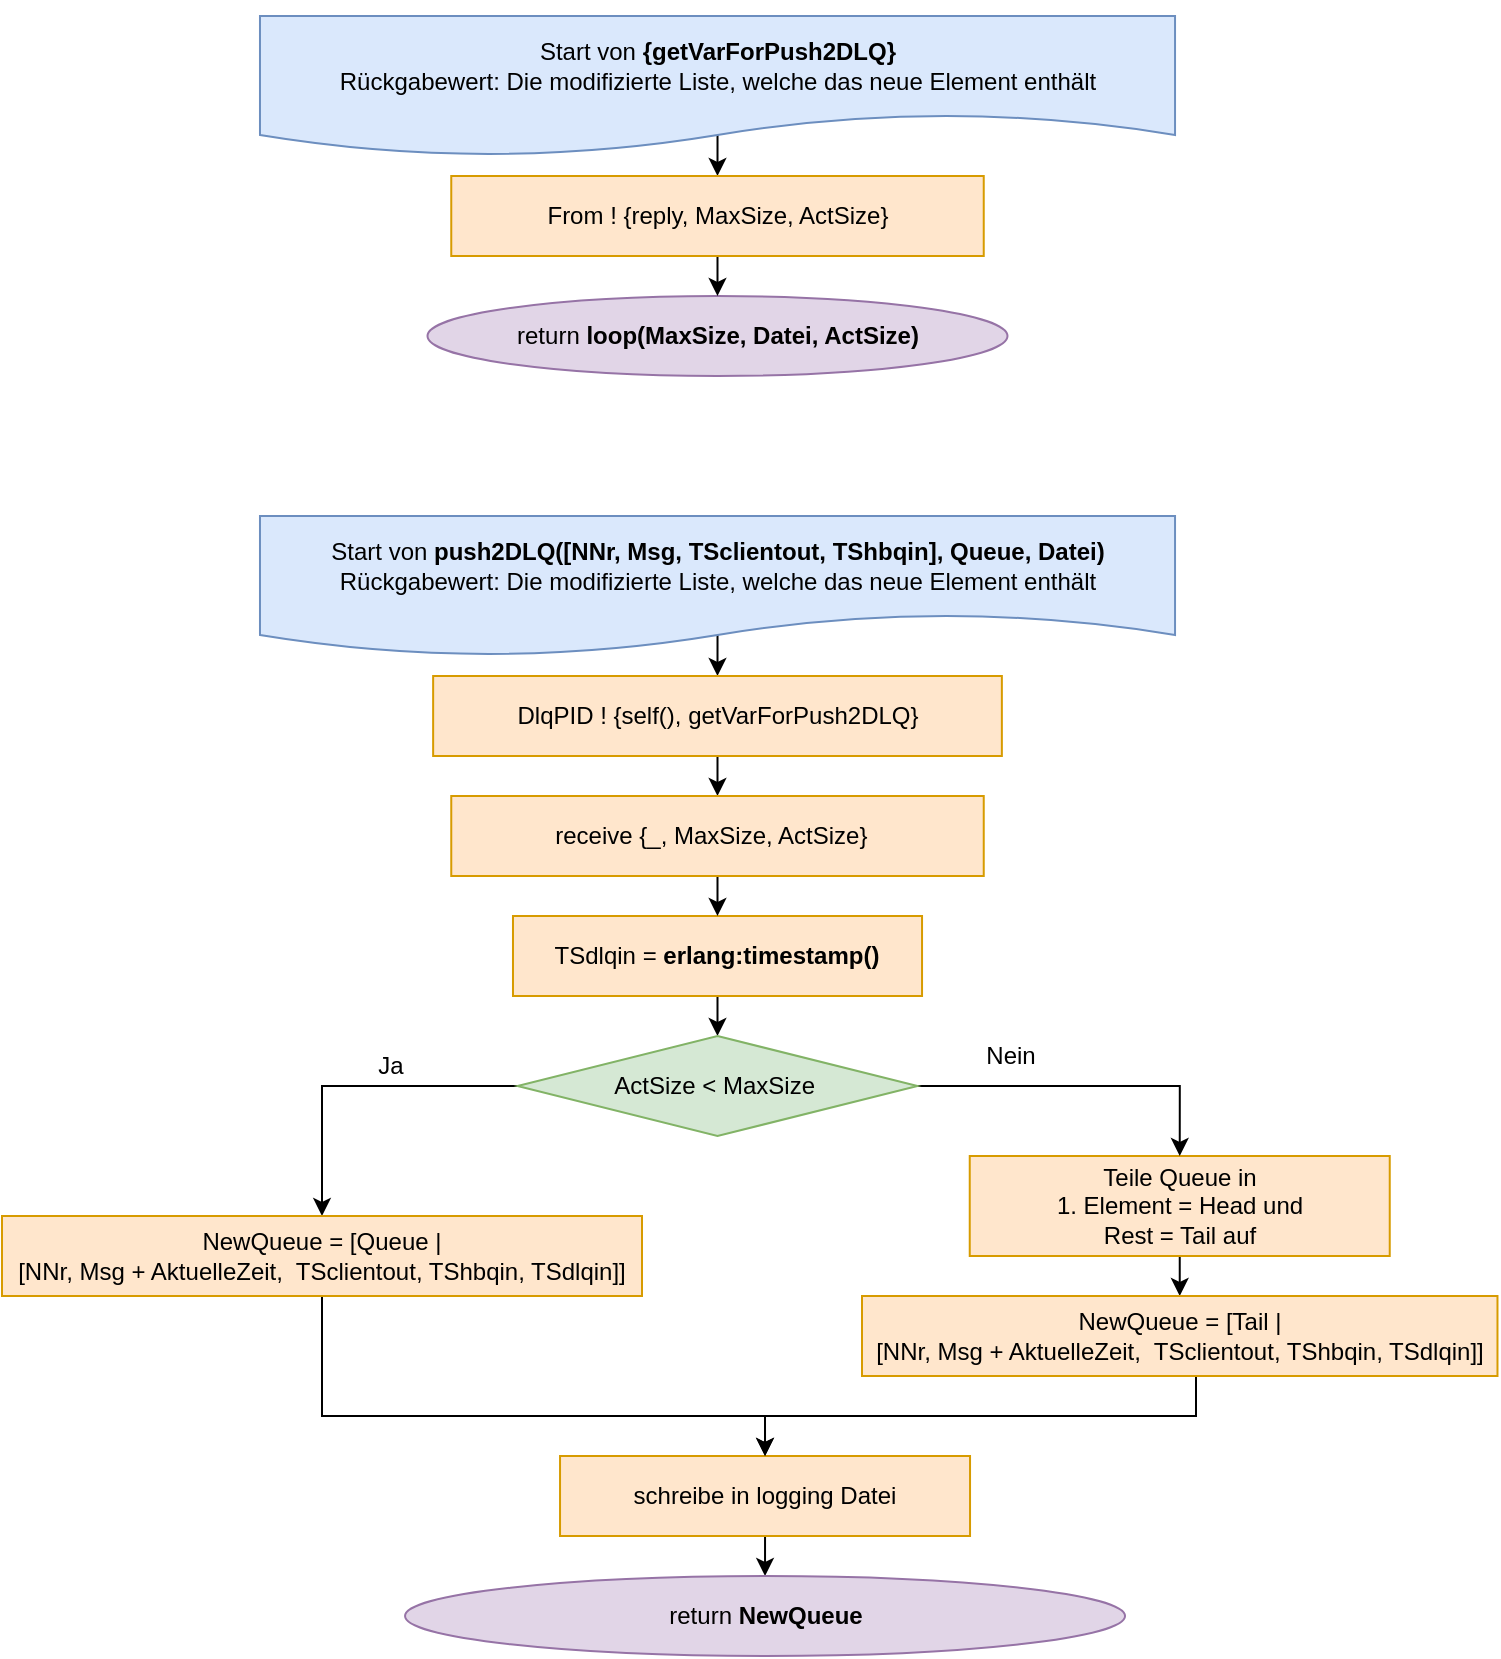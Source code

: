 <mxfile version="15.8.7" type="device"><diagram id="C5RBs43oDa-KdzZeNtuy" name="Page-1"><mxGraphModel dx="3046" dy="1046" grid="1" gridSize="10" guides="1" tooltips="1" connect="1" arrows="1" fold="1" page="1" pageScale="1" pageWidth="827" pageHeight="1169" math="0" shadow="0"><root><mxCell id="WIyWlLk6GJQsqaUBKTNV-0"/><mxCell id="WIyWlLk6GJQsqaUBKTNV-1" parent="WIyWlLk6GJQsqaUBKTNV-0"/><mxCell id="1YsZhdJ623FsuGFN0_vJ-9" style="edgeStyle=orthogonalEdgeStyle;rounded=0;orthogonalLoop=1;jettySize=auto;html=1;exitX=0.5;exitY=0;exitDx=0;exitDy=0;entryX=0.5;entryY=0;entryDx=0;entryDy=0;" edge="1" parent="WIyWlLk6GJQsqaUBKTNV-1" source="RlddpHbAyGk5wuKwECdA-0" target="1YsZhdJ623FsuGFN0_vJ-0"><mxGeometry relative="1" as="geometry"><Array as="points"><mxPoint x="-1232.01" y="70"/><mxPoint x="-1232.01" y="70"/></Array></mxGeometry></mxCell><mxCell id="RlddpHbAyGk5wuKwECdA-0" value="Start von &lt;b&gt;{getVarForPush2DLQ}&lt;/b&gt;&lt;br&gt;Rückgabewert: Die modifizierte Liste, welche das neue Element enthält" style="shape=document;whiteSpace=wrap;html=1;boundedLbl=1;fillColor=#dae8fc;strokeColor=#6c8ebf;" parent="WIyWlLk6GJQsqaUBKTNV-1" vertex="1"><mxGeometry x="-1461.01" y="60" width="457.53" height="70" as="geometry"/></mxCell><mxCell id="1YsZhdJ623FsuGFN0_vJ-8" style="edgeStyle=orthogonalEdgeStyle;rounded=0;orthogonalLoop=1;jettySize=auto;html=1;exitX=0.5;exitY=1;exitDx=0;exitDy=0;entryX=0.5;entryY=0;entryDx=0;entryDy=0;" edge="1" parent="WIyWlLk6GJQsqaUBKTNV-1" source="CrBFzftgOQ0S_pDY9bDy-1" target="qVk5Lb48RRkbQ2lrYv4r-28"><mxGeometry relative="1" as="geometry"/></mxCell><mxCell id="CrBFzftgOQ0S_pDY9bDy-1" value="TSdlqin = &lt;b&gt;erlang:timestamp()&lt;/b&gt;" style="rounded=0;whiteSpace=wrap;html=1;fillColor=#ffe6cc;strokeColor=#d79b00;" parent="WIyWlLk6GJQsqaUBKTNV-1" vertex="1"><mxGeometry x="-1334.51" y="510" width="204.53" height="40" as="geometry"/></mxCell><mxCell id="1YsZhdJ623FsuGFN0_vJ-3" style="edgeStyle=orthogonalEdgeStyle;rounded=0;orthogonalLoop=1;jettySize=auto;html=1;exitX=0.5;exitY=1;exitDx=0;exitDy=0;entryX=0.5;entryY=0;entryDx=0;entryDy=0;" edge="1" parent="WIyWlLk6GJQsqaUBKTNV-1" source="qVk5Lb48RRkbQ2lrYv4r-26" target="6fS4ZqIH22SqP3B-wzQV-6"><mxGeometry relative="1" as="geometry"/></mxCell><mxCell id="qVk5Lb48RRkbQ2lrYv4r-26" value="Teile Queue in&lt;br&gt;1. Element = Head und&lt;br&gt;Rest = Tail auf" style="rounded=0;whiteSpace=wrap;html=1;fillColor=#ffe6cc;strokeColor=#d79b00;" parent="WIyWlLk6GJQsqaUBKTNV-1" vertex="1"><mxGeometry x="-1106.13" y="630" width="210" height="50" as="geometry"/></mxCell><mxCell id="6fS4ZqIH22SqP3B-wzQV-9" style="edgeStyle=orthogonalEdgeStyle;rounded=0;orthogonalLoop=1;jettySize=auto;html=1;exitX=1;exitY=0.5;exitDx=0;exitDy=0;entryX=0.5;entryY=0;entryDx=0;entryDy=0;" parent="WIyWlLk6GJQsqaUBKTNV-1" target="qVk5Lb48RRkbQ2lrYv4r-26" edge="1" source="qVk5Lb48RRkbQ2lrYv4r-28"><mxGeometry relative="1" as="geometry"><mxPoint x="-1183.56" y="635" as="sourcePoint"/></mxGeometry></mxCell><mxCell id="fHHTHfqxL1TjuP7j_xYP-1" style="edgeStyle=orthogonalEdgeStyle;rounded=0;orthogonalLoop=1;jettySize=auto;html=1;exitX=0;exitY=0.5;exitDx=0;exitDy=0;entryX=0.5;entryY=0;entryDx=0;entryDy=0;" parent="WIyWlLk6GJQsqaUBKTNV-1" source="qVk5Lb48RRkbQ2lrYv4r-28" target="6fS4ZqIH22SqP3B-wzQV-5" edge="1"><mxGeometry relative="1" as="geometry"/></mxCell><mxCell id="qVk5Lb48RRkbQ2lrYv4r-28" value="&lt;span style=&quot;font-weight: normal&quot;&gt;ActSize &amp;lt; MaxSize&amp;nbsp;&lt;/span&gt;" style="rhombus;whiteSpace=wrap;html=1;rounded=0;fillColor=#d5e8d4;strokeColor=#82b366;fontStyle=1" parent="WIyWlLk6GJQsqaUBKTNV-1" vertex="1"><mxGeometry x="-1332.25" y="570" width="200" height="50" as="geometry"/></mxCell><mxCell id="qVk5Lb48RRkbQ2lrYv4r-34" value="Ja" style="text;html=1;align=center;verticalAlign=middle;resizable=0;points=[];autosize=1;strokeColor=none;fillColor=none;" parent="WIyWlLk6GJQsqaUBKTNV-1" vertex="1"><mxGeometry x="-1410.98" y="575" width="30" height="20" as="geometry"/></mxCell><mxCell id="qVk5Lb48RRkbQ2lrYv4r-35" value="Nein" style="text;html=1;align=center;verticalAlign=middle;resizable=0;points=[];autosize=1;strokeColor=none;fillColor=none;" parent="WIyWlLk6GJQsqaUBKTNV-1" vertex="1"><mxGeometry x="-1105.98" y="570" width="40" height="20" as="geometry"/></mxCell><mxCell id="1YsZhdJ623FsuGFN0_vJ-4" style="edgeStyle=orthogonalEdgeStyle;rounded=0;orthogonalLoop=1;jettySize=auto;html=1;exitX=0.5;exitY=1;exitDx=0;exitDy=0;entryX=0.5;entryY=0;entryDx=0;entryDy=0;" edge="1" parent="WIyWlLk6GJQsqaUBKTNV-1" source="zgpv6cG03eKGr1xj_AsK-1" target="6fS4ZqIH22SqP3B-wzQV-7"><mxGeometry relative="1" as="geometry"/></mxCell><mxCell id="zgpv6cG03eKGr1xj_AsK-1" value="schreibe in logging Datei" style="rounded=0;whiteSpace=wrap;html=1;fillColor=#ffe6cc;strokeColor=#d79b00;" parent="WIyWlLk6GJQsqaUBKTNV-1" vertex="1"><mxGeometry x="-1310.98" y="780" width="205" height="40" as="geometry"/></mxCell><mxCell id="1YsZhdJ623FsuGFN0_vJ-5" style="edgeStyle=orthogonalEdgeStyle;rounded=0;orthogonalLoop=1;jettySize=auto;html=1;exitX=0.5;exitY=0;exitDx=0;exitDy=0;entryX=0.5;entryY=0;entryDx=0;entryDy=0;" edge="1" parent="WIyWlLk6GJQsqaUBKTNV-1" source="6fS4ZqIH22SqP3B-wzQV-0" target="6fS4ZqIH22SqP3B-wzQV-1"><mxGeometry relative="1" as="geometry"><Array as="points"><mxPoint x="-1232.01" y="320"/><mxPoint x="-1232.01" y="320"/></Array></mxGeometry></mxCell><mxCell id="6fS4ZqIH22SqP3B-wzQV-0" value="Start von &lt;b&gt;push2DLQ([NNr, Msg, TSclientout, TShbqin], Queue, Datei)&lt;/b&gt;&lt;br&gt;Rückgabewert: Die modifizierte Liste, welche das neue Element enthält" style="shape=document;whiteSpace=wrap;html=1;boundedLbl=1;fillColor=#dae8fc;strokeColor=#6c8ebf;" parent="WIyWlLk6GJQsqaUBKTNV-1" vertex="1"><mxGeometry x="-1461.01" y="310" width="457.53" height="70" as="geometry"/></mxCell><mxCell id="1YsZhdJ623FsuGFN0_vJ-6" style="edgeStyle=orthogonalEdgeStyle;rounded=0;orthogonalLoop=1;jettySize=auto;html=1;exitX=0.5;exitY=1;exitDx=0;exitDy=0;entryX=0.5;entryY=0;entryDx=0;entryDy=0;" edge="1" parent="WIyWlLk6GJQsqaUBKTNV-1" source="6fS4ZqIH22SqP3B-wzQV-1" target="6fS4ZqIH22SqP3B-wzQV-3"><mxGeometry relative="1" as="geometry"/></mxCell><mxCell id="6fS4ZqIH22SqP3B-wzQV-1" value="DlqPID ! {self(), getVarForPush2DLQ}" style="rounded=0;whiteSpace=wrap;html=1;fillColor=#ffe6cc;strokeColor=#d79b00;" parent="WIyWlLk6GJQsqaUBKTNV-1" vertex="1"><mxGeometry x="-1374.43" y="390" width="284.36" height="40" as="geometry"/></mxCell><mxCell id="6fS4ZqIH22SqP3B-wzQV-2" value="return &lt;b&gt;loop(MaxSize, Datei, ActSize)&lt;/b&gt;" style="ellipse;whiteSpace=wrap;html=1;rounded=0;fillColor=#e1d5e7;strokeColor=#9673a6;" parent="WIyWlLk6GJQsqaUBKTNV-1" vertex="1"><mxGeometry x="-1377.25" y="200" width="290" height="40" as="geometry"/></mxCell><mxCell id="1YsZhdJ623FsuGFN0_vJ-7" style="edgeStyle=orthogonalEdgeStyle;rounded=0;orthogonalLoop=1;jettySize=auto;html=1;exitX=0.5;exitY=1;exitDx=0;exitDy=0;entryX=0.5;entryY=0;entryDx=0;entryDy=0;" edge="1" parent="WIyWlLk6GJQsqaUBKTNV-1" source="6fS4ZqIH22SqP3B-wzQV-3" target="CrBFzftgOQ0S_pDY9bDy-1"><mxGeometry relative="1" as="geometry"/></mxCell><mxCell id="6fS4ZqIH22SqP3B-wzQV-3" value="receive {_, MaxSize, ActSize}&amp;nbsp;&amp;nbsp;" style="rounded=0;whiteSpace=wrap;html=1;fillColor=#ffe6cc;strokeColor=#d79b00;" parent="WIyWlLk6GJQsqaUBKTNV-1" vertex="1"><mxGeometry x="-1365.37" y="450" width="266.24" height="40" as="geometry"/></mxCell><mxCell id="2OtvQFd0UT0qY8nlw0At-1" style="edgeStyle=orthogonalEdgeStyle;rounded=0;orthogonalLoop=1;jettySize=auto;html=1;exitX=0.5;exitY=1;exitDx=0;exitDy=0;entryX=0.5;entryY=0;entryDx=0;entryDy=0;" parent="WIyWlLk6GJQsqaUBKTNV-1" source="6fS4ZqIH22SqP3B-wzQV-5" target="zgpv6cG03eKGr1xj_AsK-1" edge="1"><mxGeometry relative="1" as="geometry"><Array as="points"><mxPoint x="-1430" y="760"/><mxPoint x="-1208" y="760"/></Array></mxGeometry></mxCell><mxCell id="6fS4ZqIH22SqP3B-wzQV-5" value="NewQueue =&amp;nbsp;[Queue | &lt;br&gt;[NNr, Msg + AktuelleZeit,&amp;nbsp; TSclientout, TShbqin, TSdlqin]]" style="rounded=0;whiteSpace=wrap;html=1;fillColor=#ffe6cc;strokeColor=#d79b00;" parent="WIyWlLk6GJQsqaUBKTNV-1" vertex="1"><mxGeometry x="-1590" y="660" width="320" height="40" as="geometry"/></mxCell><mxCell id="2OtvQFd0UT0qY8nlw0At-2" style="edgeStyle=orthogonalEdgeStyle;rounded=0;orthogonalLoop=1;jettySize=auto;html=1;exitX=0.5;exitY=1;exitDx=0;exitDy=0;entryX=0.5;entryY=0;entryDx=0;entryDy=0;" parent="WIyWlLk6GJQsqaUBKTNV-1" source="6fS4ZqIH22SqP3B-wzQV-6" target="zgpv6cG03eKGr1xj_AsK-1" edge="1"><mxGeometry relative="1" as="geometry"><Array as="points"><mxPoint x="-993" y="760"/><mxPoint x="-1208" y="760"/></Array></mxGeometry></mxCell><mxCell id="6fS4ZqIH22SqP3B-wzQV-6" value="NewQueue =&amp;nbsp;[Tail | &lt;br&gt;[NNr, Msg + AktuelleZeit,&amp;nbsp; TSclientout, TShbqin, TSdlqin]]" style="rounded=0;whiteSpace=wrap;html=1;fillColor=#ffe6cc;strokeColor=#d79b00;" parent="WIyWlLk6GJQsqaUBKTNV-1" vertex="1"><mxGeometry x="-1160" y="700" width="317.74" height="40" as="geometry"/></mxCell><mxCell id="6fS4ZqIH22SqP3B-wzQV-7" value="return &lt;b&gt;NewQueue&lt;/b&gt;" style="ellipse;whiteSpace=wrap;html=1;rounded=0;fillColor=#e1d5e7;strokeColor=#9673a6;" parent="WIyWlLk6GJQsqaUBKTNV-1" vertex="1"><mxGeometry x="-1388.48" y="840" width="360" height="40" as="geometry"/></mxCell><mxCell id="1YsZhdJ623FsuGFN0_vJ-10" style="edgeStyle=orthogonalEdgeStyle;rounded=0;orthogonalLoop=1;jettySize=auto;html=1;exitX=0.5;exitY=1;exitDx=0;exitDy=0;entryX=0.5;entryY=0;entryDx=0;entryDy=0;" edge="1" parent="WIyWlLk6GJQsqaUBKTNV-1" source="1YsZhdJ623FsuGFN0_vJ-0" target="6fS4ZqIH22SqP3B-wzQV-2"><mxGeometry relative="1" as="geometry"/></mxCell><mxCell id="1YsZhdJ623FsuGFN0_vJ-0" value="From ! {reply, MaxSize, ActSize}" style="rounded=0;whiteSpace=wrap;html=1;fillColor=#ffe6cc;strokeColor=#d79b00;" vertex="1" parent="WIyWlLk6GJQsqaUBKTNV-1"><mxGeometry x="-1365.37" y="140" width="266.24" height="40" as="geometry"/></mxCell></root></mxGraphModel></diagram></mxfile>